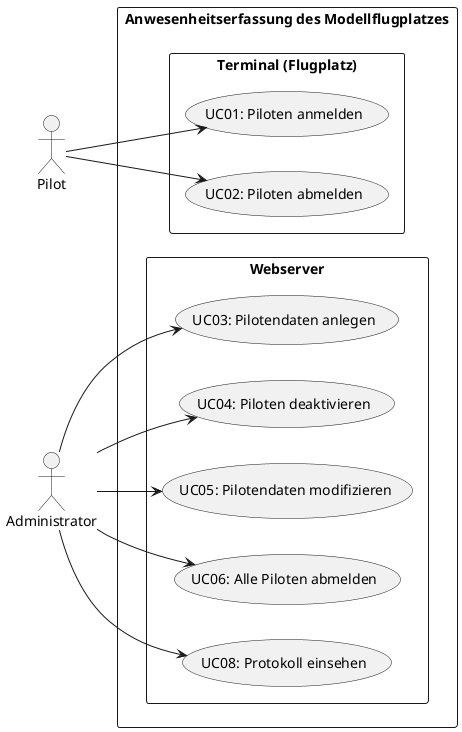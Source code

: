 @startuml use_case_diagram_architecture_relevant

left to right direction

actor Pilot

actor Administrator

rectangle "Anwesenheitserfassung des Modellflugplatzes" {
  
  rectangle "Terminal (Flugplatz)"{

  (UC01: Piloten anmelden)
  (UC02: Piloten abmelden)

  }
  
  rectangle "Webserver"{
  
  (UC03: Pilotendaten anlegen)
  (UC04: Piloten deaktivieren)
  (UC05: Pilotendaten modifizieren)
  (UC06: Alle Piloten abmelden)
  (UC08: Protokoll einsehen)
  
  }
}


Pilot --> (UC01: Piloten anmelden)

Pilot --> (UC02: Piloten abmelden)


Administrator --> (UC03: Pilotendaten anlegen) 

Administrator --> (UC04: Piloten deaktivieren) 

Administrator --> (UC05: Pilotendaten modifizieren) 

Administrator --> (UC08: Protokoll einsehen) 

Administrator --> (UC06: Alle Piloten abmelden)

@enduml